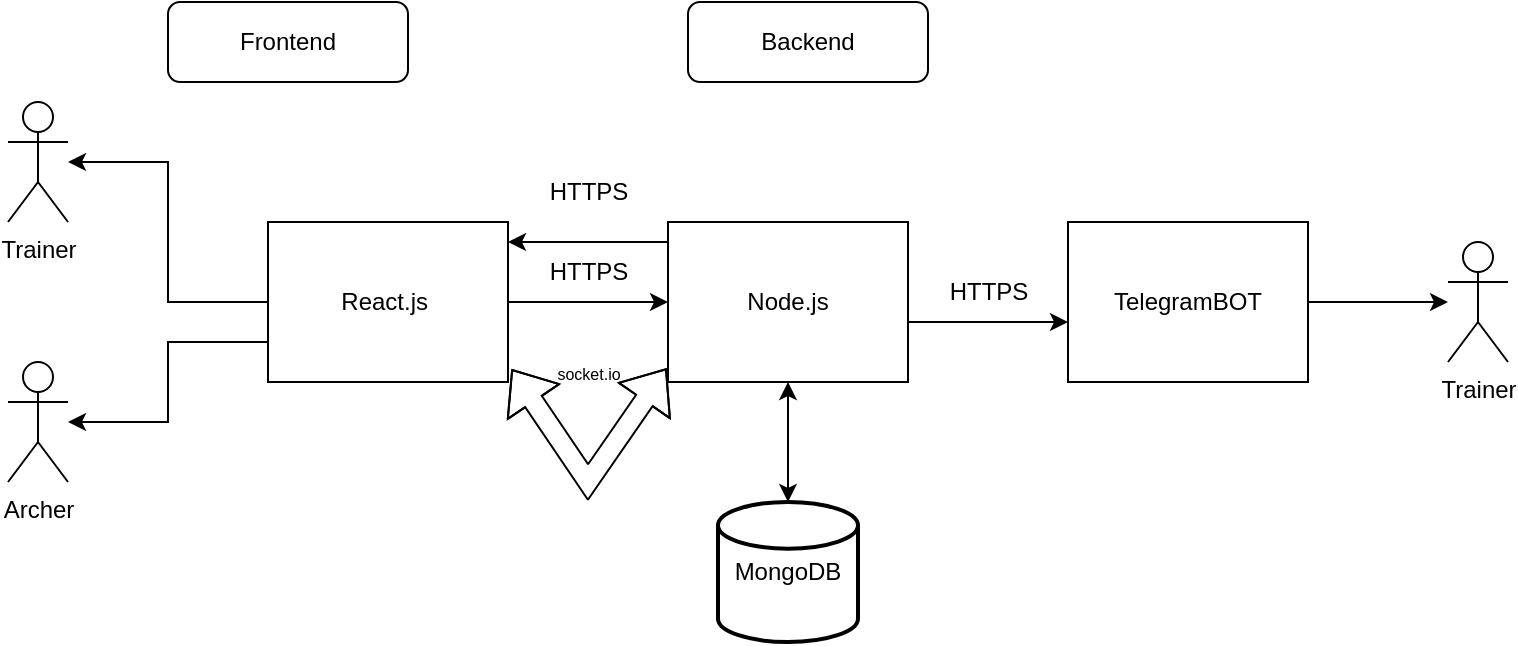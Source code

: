 <mxfile version="20.5.3" type="github">
  <diagram id="CweGP1eQBHRVWNISCR_t" name="Страница 1">
    <mxGraphModel dx="952" dy="534" grid="1" gridSize="10" guides="1" tooltips="1" connect="1" arrows="1" fold="1" page="1" pageScale="1" pageWidth="827" pageHeight="1169" math="0" shadow="0">
      <root>
        <mxCell id="0" />
        <mxCell id="1" parent="0" />
        <mxCell id="iyyuLS3jlzUf5OBHKeg4-1" value="Backend" style="rounded=1;whiteSpace=wrap;html=1;" vertex="1" parent="1">
          <mxGeometry x="380" y="180" width="120" height="40" as="geometry" />
        </mxCell>
        <mxCell id="iyyuLS3jlzUf5OBHKeg4-2" value="Frontend" style="rounded=1;whiteSpace=wrap;html=1;" vertex="1" parent="1">
          <mxGeometry x="120" y="180" width="120" height="40" as="geometry" />
        </mxCell>
        <mxCell id="iyyuLS3jlzUf5OBHKeg4-3" value="Node.js" style="rounded=0;whiteSpace=wrap;html=1;" vertex="1" parent="1">
          <mxGeometry x="370" y="290" width="120" height="80" as="geometry" />
        </mxCell>
        <mxCell id="iyyuLS3jlzUf5OBHKeg4-15" style="edgeStyle=orthogonalEdgeStyle;rounded=0;orthogonalLoop=1;jettySize=auto;html=1;" edge="1" parent="1" source="iyyuLS3jlzUf5OBHKeg4-4" target="iyyuLS3jlzUf5OBHKeg4-11">
          <mxGeometry relative="1" as="geometry" />
        </mxCell>
        <mxCell id="iyyuLS3jlzUf5OBHKeg4-16" style="edgeStyle=orthogonalEdgeStyle;rounded=0;orthogonalLoop=1;jettySize=auto;html=1;exitX=0;exitY=0.75;exitDx=0;exitDy=0;" edge="1" parent="1" source="iyyuLS3jlzUf5OBHKeg4-4" target="iyyuLS3jlzUf5OBHKeg4-12">
          <mxGeometry relative="1" as="geometry">
            <mxPoint x="100" y="400" as="targetPoint" />
          </mxGeometry>
        </mxCell>
        <mxCell id="iyyuLS3jlzUf5OBHKeg4-4" value="React.js&amp;nbsp;" style="rounded=0;whiteSpace=wrap;html=1;" vertex="1" parent="1">
          <mxGeometry x="170" y="290" width="120" height="80" as="geometry" />
        </mxCell>
        <mxCell id="iyyuLS3jlzUf5OBHKeg4-7" value="MongoDB" style="strokeWidth=2;html=1;shape=mxgraph.flowchart.database;whiteSpace=wrap;" vertex="1" parent="1">
          <mxGeometry x="395" y="430" width="70" height="70" as="geometry" />
        </mxCell>
        <mxCell id="iyyuLS3jlzUf5OBHKeg4-11" value="Trainer" style="shape=umlActor;verticalLabelPosition=bottom;verticalAlign=top;html=1;outlineConnect=0;" vertex="1" parent="1">
          <mxGeometry x="40" y="230" width="30" height="60" as="geometry" />
        </mxCell>
        <mxCell id="iyyuLS3jlzUf5OBHKeg4-12" value="Archer" style="shape=umlActor;verticalLabelPosition=bottom;verticalAlign=top;html=1;outlineConnect=0;" vertex="1" parent="1">
          <mxGeometry x="40" y="360" width="30" height="60" as="geometry" />
        </mxCell>
        <mxCell id="iyyuLS3jlzUf5OBHKeg4-17" value="" style="endArrow=classic;html=1;rounded=0;entryX=1;entryY=0.5;entryDx=0;entryDy=0;exitX=0;exitY=0.5;exitDx=0;exitDy=0;" edge="1" parent="1">
          <mxGeometry width="50" height="50" relative="1" as="geometry">
            <mxPoint x="370" y="300" as="sourcePoint" />
            <mxPoint x="290" y="300" as="targetPoint" />
            <Array as="points">
              <mxPoint x="350" y="300" />
            </Array>
          </mxGeometry>
        </mxCell>
        <mxCell id="iyyuLS3jlzUf5OBHKeg4-18" value="HTTPS" style="text;html=1;align=center;verticalAlign=middle;resizable=0;points=[];autosize=1;strokeColor=none;fillColor=none;" vertex="1" parent="1">
          <mxGeometry x="300" y="300" width="60" height="30" as="geometry" />
        </mxCell>
        <mxCell id="iyyuLS3jlzUf5OBHKeg4-19" value="HTTPS" style="text;html=1;align=center;verticalAlign=middle;resizable=0;points=[];autosize=1;strokeColor=none;fillColor=none;" vertex="1" parent="1">
          <mxGeometry x="300" y="260" width="60" height="30" as="geometry" />
        </mxCell>
        <mxCell id="iyyuLS3jlzUf5OBHKeg4-21" value="" style="endArrow=classic;html=1;rounded=0;entryX=0;entryY=0.5;entryDx=0;entryDy=0;exitX=1;exitY=0.5;exitDx=0;exitDy=0;" edge="1" parent="1" source="iyyuLS3jlzUf5OBHKeg4-4" target="iyyuLS3jlzUf5OBHKeg4-3">
          <mxGeometry width="50" height="50" relative="1" as="geometry">
            <mxPoint x="300" y="370" as="sourcePoint" />
            <mxPoint x="350" y="320" as="targetPoint" />
          </mxGeometry>
        </mxCell>
        <mxCell id="iyyuLS3jlzUf5OBHKeg4-22" value="&lt;font style=&quot;font-size: 8px;&quot;&gt;socket.io&lt;/font&gt;" style="text;html=1;align=center;verticalAlign=middle;resizable=0;points=[];autosize=1;strokeColor=none;fillColor=none;strokeWidth=3;dashed=1;rounded=0;horizontal=1;" vertex="1" parent="1">
          <mxGeometry x="300" y="350" width="60" height="30" as="geometry" />
        </mxCell>
        <mxCell id="iyyuLS3jlzUf5OBHKeg4-23" value="" style="shape=flexArrow;endArrow=classic;startArrow=classic;html=1;rounded=0;exitX=1.015;exitY=0.92;exitDx=0;exitDy=0;exitPerimeter=0;entryX=-0.006;entryY=0.915;entryDx=0;entryDy=0;entryPerimeter=0;" edge="1" parent="1" source="iyyuLS3jlzUf5OBHKeg4-4" target="iyyuLS3jlzUf5OBHKeg4-3">
          <mxGeometry width="100" height="100" relative="1" as="geometry">
            <mxPoint x="270" y="450" as="sourcePoint" />
            <mxPoint x="370" y="350" as="targetPoint" />
            <Array as="points">
              <mxPoint x="330" y="420" />
            </Array>
          </mxGeometry>
        </mxCell>
        <mxCell id="iyyuLS3jlzUf5OBHKeg4-29" style="edgeStyle=orthogonalEdgeStyle;rounded=0;orthogonalLoop=1;jettySize=auto;html=1;fontSize=8;" edge="1" parent="1" source="iyyuLS3jlzUf5OBHKeg4-25" target="iyyuLS3jlzUf5OBHKeg4-28">
          <mxGeometry relative="1" as="geometry" />
        </mxCell>
        <mxCell id="iyyuLS3jlzUf5OBHKeg4-25" value="TelegramBOT" style="rounded=0;whiteSpace=wrap;html=1;" vertex="1" parent="1">
          <mxGeometry x="570" y="290" width="120" height="80" as="geometry" />
        </mxCell>
        <mxCell id="iyyuLS3jlzUf5OBHKeg4-26" value="HTTPS" style="text;html=1;align=center;verticalAlign=middle;resizable=0;points=[];autosize=1;strokeColor=none;fillColor=none;" vertex="1" parent="1">
          <mxGeometry x="500" y="310" width="60" height="30" as="geometry" />
        </mxCell>
        <mxCell id="iyyuLS3jlzUf5OBHKeg4-27" value="" style="endArrow=classic;html=1;rounded=0;entryX=0;entryY=0.5;entryDx=0;entryDy=0;exitX=1;exitY=0.5;exitDx=0;exitDy=0;" edge="1" parent="1">
          <mxGeometry width="50" height="50" relative="1" as="geometry">
            <mxPoint x="490.0" y="340" as="sourcePoint" />
            <mxPoint x="570" y="340" as="targetPoint" />
          </mxGeometry>
        </mxCell>
        <mxCell id="iyyuLS3jlzUf5OBHKeg4-28" value="Trainer" style="shape=umlActor;verticalLabelPosition=bottom;verticalAlign=top;html=1;outlineConnect=0;" vertex="1" parent="1">
          <mxGeometry x="760" y="300" width="30" height="60" as="geometry" />
        </mxCell>
        <mxCell id="iyyuLS3jlzUf5OBHKeg4-30" value="" style="endArrow=classic;startArrow=classic;html=1;rounded=0;fontSize=8;entryX=0.5;entryY=1;entryDx=0;entryDy=0;exitX=0.5;exitY=0;exitDx=0;exitDy=0;exitPerimeter=0;" edge="1" parent="1" source="iyyuLS3jlzUf5OBHKeg4-7" target="iyyuLS3jlzUf5OBHKeg4-3">
          <mxGeometry width="50" height="50" relative="1" as="geometry">
            <mxPoint x="430" y="410" as="sourcePoint" />
            <mxPoint x="460" y="330" as="targetPoint" />
          </mxGeometry>
        </mxCell>
      </root>
    </mxGraphModel>
  </diagram>
</mxfile>
